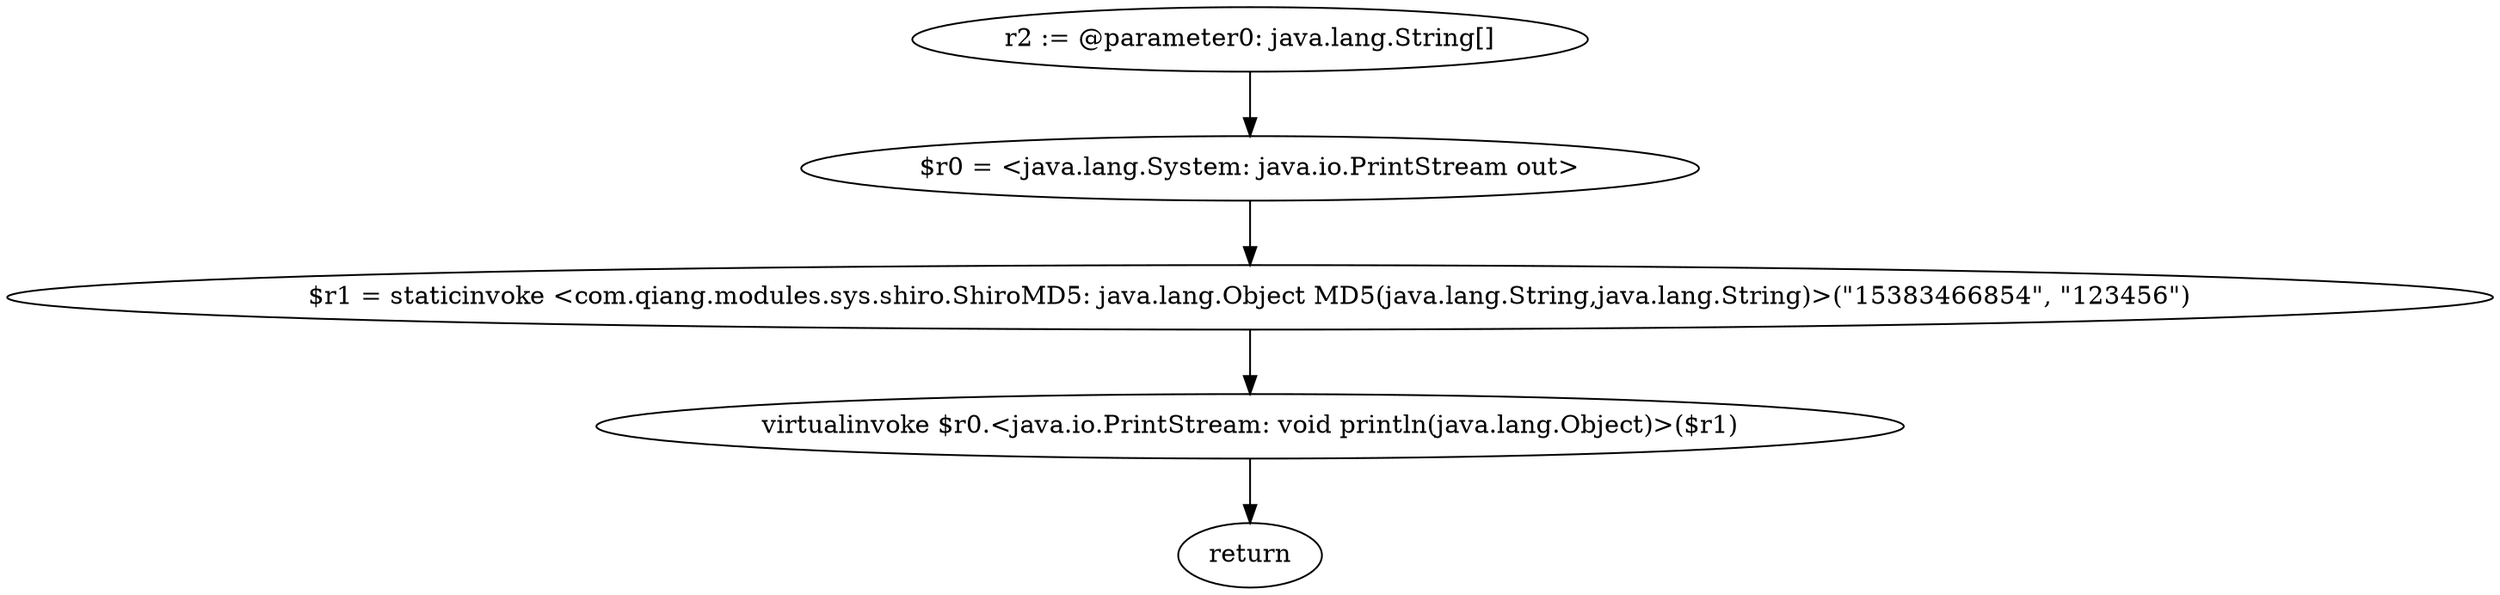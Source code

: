 digraph "unitGraph" {
    "r2 := @parameter0: java.lang.String[]"
    "$r0 = <java.lang.System: java.io.PrintStream out>"
    "$r1 = staticinvoke <com.qiang.modules.sys.shiro.ShiroMD5: java.lang.Object MD5(java.lang.String,java.lang.String)>(\"15383466854\", \"123456\")"
    "virtualinvoke $r0.<java.io.PrintStream: void println(java.lang.Object)>($r1)"
    "return"
    "r2 := @parameter0: java.lang.String[]"->"$r0 = <java.lang.System: java.io.PrintStream out>";
    "$r0 = <java.lang.System: java.io.PrintStream out>"->"$r1 = staticinvoke <com.qiang.modules.sys.shiro.ShiroMD5: java.lang.Object MD5(java.lang.String,java.lang.String)>(\"15383466854\", \"123456\")";
    "$r1 = staticinvoke <com.qiang.modules.sys.shiro.ShiroMD5: java.lang.Object MD5(java.lang.String,java.lang.String)>(\"15383466854\", \"123456\")"->"virtualinvoke $r0.<java.io.PrintStream: void println(java.lang.Object)>($r1)";
    "virtualinvoke $r0.<java.io.PrintStream: void println(java.lang.Object)>($r1)"->"return";
}
